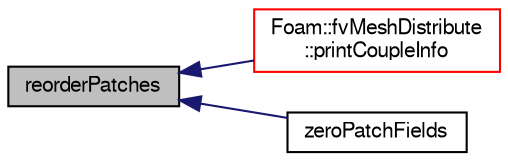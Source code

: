 digraph "reorderPatches"
{
  bgcolor="transparent";
  edge [fontname="FreeSans",fontsize="10",labelfontname="FreeSans",labelfontsize="10"];
  node [fontname="FreeSans",fontsize="10",shape=record];
  rankdir="LR";
  Node132 [label="reorderPatches",height=0.2,width=0.4,color="black", fillcolor="grey75", style="filled", fontcolor="black"];
  Node132 -> Node133 [dir="back",color="midnightblue",fontsize="10",style="solid",fontname="FreeSans"];
  Node133 [label="Foam::fvMeshDistribute\l::printCoupleInfo",height=0.2,width=0.4,color="red",URL="$a21454.html#a0b2e9e5ba94679bbc5d807ecf02687e2",tooltip="Print some info on coupling data. "];
  Node132 -> Node145 [dir="back",color="midnightblue",fontsize="10",style="solid",fontname="FreeSans"];
  Node145 [label="zeroPatchFields",height=0.2,width=0.4,color="black",URL="$a21458.html#a0a472e7f70e44cca96e2b8390de2354e",tooltip="Change patchField to zero on registered fields. "];
}
